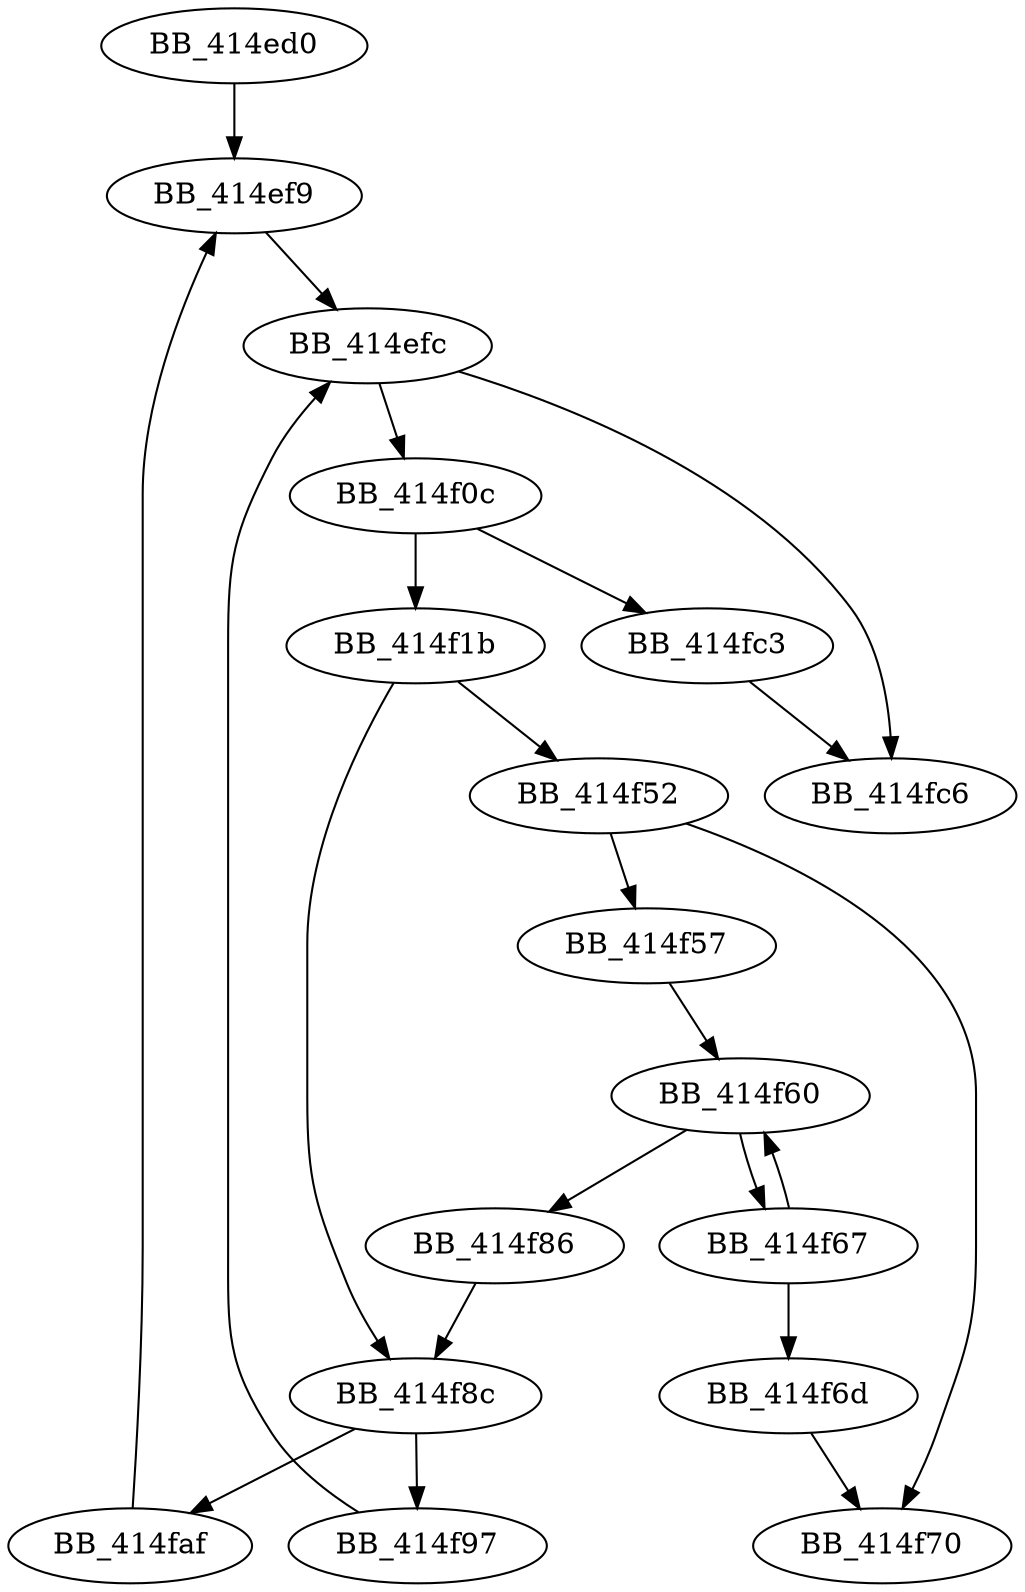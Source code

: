 DiGraph sub_414ED0{
BB_414ed0->BB_414ef9
BB_414ef9->BB_414efc
BB_414efc->BB_414f0c
BB_414efc->BB_414fc6
BB_414f0c->BB_414f1b
BB_414f0c->BB_414fc3
BB_414f1b->BB_414f52
BB_414f1b->BB_414f8c
BB_414f52->BB_414f57
BB_414f52->BB_414f70
BB_414f57->BB_414f60
BB_414f60->BB_414f67
BB_414f60->BB_414f86
BB_414f67->BB_414f60
BB_414f67->BB_414f6d
BB_414f6d->BB_414f70
BB_414f86->BB_414f8c
BB_414f8c->BB_414f97
BB_414f8c->BB_414faf
BB_414f97->BB_414efc
BB_414faf->BB_414ef9
BB_414fc3->BB_414fc6
}
